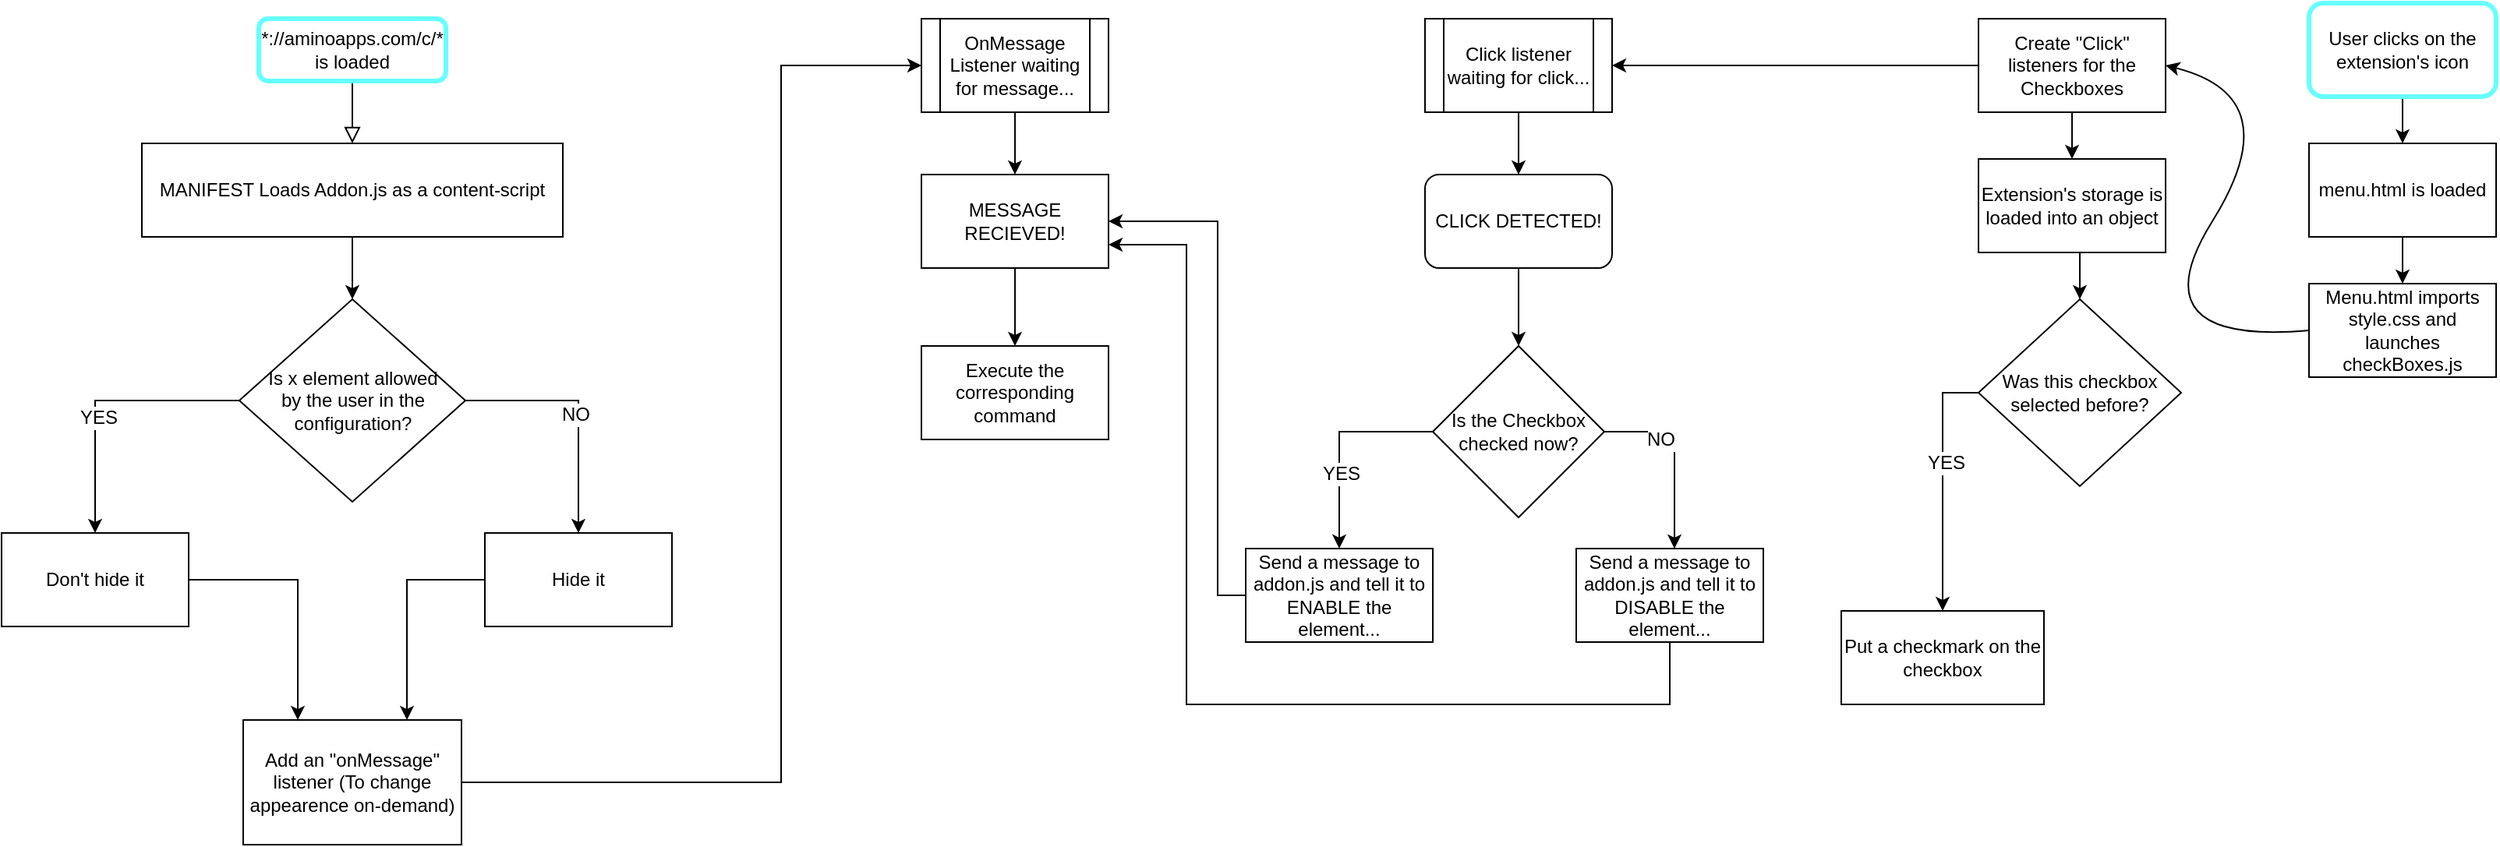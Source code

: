 <mxfile version="12.7.9" type="device"><diagram id="C5RBs43oDa-KdzZeNtuy" name="Page-1"><mxGraphModel dx="868" dy="1626" grid="1" gridSize="10" guides="1" tooltips="1" connect="1" arrows="1" fold="1" page="1" pageScale="1" pageWidth="827" pageHeight="1169" math="0" shadow="0"><root><mxCell id="WIyWlLk6GJQsqaUBKTNV-0"/><mxCell id="WIyWlLk6GJQsqaUBKTNV-1" parent="WIyWlLk6GJQsqaUBKTNV-0"/><mxCell id="WIyWlLk6GJQsqaUBKTNV-2" value="" style="rounded=0;html=1;jettySize=auto;orthogonalLoop=1;fontSize=11;endArrow=block;endFill=0;endSize=8;strokeWidth=1;shadow=0;labelBackgroundColor=none;edgeStyle=orthogonalEdgeStyle;" parent="WIyWlLk6GJQsqaUBKTNV-1" source="WIyWlLk6GJQsqaUBKTNV-3" edge="1"><mxGeometry relative="1" as="geometry"><mxPoint x="265" y="80" as="targetPoint"/></mxGeometry></mxCell><mxCell id="WIyWlLk6GJQsqaUBKTNV-3" value="&lt;div&gt;*://aminoapps.com/c/* is loaded&lt;/div&gt;" style="rounded=1;whiteSpace=wrap;html=1;fontSize=12;glass=0;strokeWidth=3;shadow=0;fillColor=none;strokeColor=#66FFFF;" parent="WIyWlLk6GJQsqaUBKTNV-1" vertex="1"><mxGeometry x="205" width="120" height="40" as="geometry"/></mxCell><mxCell id="mvNXcBOc5tV0BOWy9ebl-0" value="&lt;div&gt;MANIFEST Loads Addon.js as a content-script&lt;/div&gt;" style="rounded=0;whiteSpace=wrap;html=1;" vertex="1" parent="WIyWlLk6GJQsqaUBKTNV-1"><mxGeometry x="130" y="80" width="270" height="60" as="geometry"/></mxCell><mxCell id="mvNXcBOc5tV0BOWy9ebl-67" style="edgeStyle=orthogonalEdgeStyle;rounded=0;orthogonalLoop=1;jettySize=auto;html=1;exitX=1;exitY=0.5;exitDx=0;exitDy=0;entryX=0.5;entryY=0;entryDx=0;entryDy=0;" edge="1" parent="WIyWlLk6GJQsqaUBKTNV-1" source="mvNXcBOc5tV0BOWy9ebl-1" target="mvNXcBOc5tV0BOWy9ebl-7"><mxGeometry relative="1" as="geometry"/></mxCell><mxCell id="mvNXcBOc5tV0BOWy9ebl-68" value="&lt;div&gt;NO&lt;/div&gt;" style="text;html=1;align=center;verticalAlign=middle;resizable=0;points=[];labelBackgroundColor=#ffffff;" vertex="1" connectable="0" parent="mvNXcBOc5tV0BOWy9ebl-67"><mxGeometry x="-0.117" y="-9" relative="1" as="geometry"><mxPoint x="1" as="offset"/></mxGeometry></mxCell><mxCell id="mvNXcBOc5tV0BOWy9ebl-69" style="edgeStyle=orthogonalEdgeStyle;rounded=0;orthogonalLoop=1;jettySize=auto;html=1;exitX=0;exitY=0.5;exitDx=0;exitDy=0;entryX=0.5;entryY=0;entryDx=0;entryDy=0;" edge="1" parent="WIyWlLk6GJQsqaUBKTNV-1" source="mvNXcBOc5tV0BOWy9ebl-1" target="mvNXcBOc5tV0BOWy9ebl-5"><mxGeometry relative="1" as="geometry"/></mxCell><mxCell id="mvNXcBOc5tV0BOWy9ebl-70" value="YES" style="text;html=1;align=center;verticalAlign=middle;resizable=0;points=[];labelBackgroundColor=#ffffff;" vertex="1" connectable="0" parent="mvNXcBOc5tV0BOWy9ebl-69"><mxGeometry x="0.031" y="11" relative="1" as="geometry"><mxPoint x="1" as="offset"/></mxGeometry></mxCell><mxCell id="mvNXcBOc5tV0BOWy9ebl-1" value="&lt;div&gt;Is x element allowed&lt;/div&gt;&lt;div&gt; by the user in the configuration?&lt;/div&gt;" style="rhombus;whiteSpace=wrap;html=1;" vertex="1" parent="WIyWlLk6GJQsqaUBKTNV-1"><mxGeometry x="192.5" y="180" width="145" height="130" as="geometry"/></mxCell><mxCell id="mvNXcBOc5tV0BOWy9ebl-2" value="" style="endArrow=classic;html=1;entryX=0.5;entryY=0;entryDx=0;entryDy=0;exitX=0.5;exitY=1;exitDx=0;exitDy=0;" edge="1" parent="WIyWlLk6GJQsqaUBKTNV-1" source="mvNXcBOc5tV0BOWy9ebl-0" target="mvNXcBOc5tV0BOWy9ebl-1"><mxGeometry width="50" height="50" relative="1" as="geometry"><mxPoint x="230" y="190" as="sourcePoint"/><mxPoint x="280" y="140" as="targetPoint"/></mxGeometry></mxCell><mxCell id="mvNXcBOc5tV0BOWy9ebl-72" style="edgeStyle=orthogonalEdgeStyle;rounded=0;orthogonalLoop=1;jettySize=auto;html=1;exitX=1;exitY=0.5;exitDx=0;exitDy=0;entryX=0.25;entryY=0;entryDx=0;entryDy=0;" edge="1" parent="WIyWlLk6GJQsqaUBKTNV-1" source="mvNXcBOc5tV0BOWy9ebl-5" target="mvNXcBOc5tV0BOWy9ebl-10"><mxGeometry relative="1" as="geometry"><mxPoint x="260" y="450" as="targetPoint"/></mxGeometry></mxCell><mxCell id="mvNXcBOc5tV0BOWy9ebl-5" value="&lt;div&gt;Don't hide it&lt;/div&gt;" style="rounded=0;whiteSpace=wrap;html=1;" vertex="1" parent="WIyWlLk6GJQsqaUBKTNV-1"><mxGeometry x="40" y="330" width="120" height="60" as="geometry"/></mxCell><mxCell id="mvNXcBOc5tV0BOWy9ebl-71" style="edgeStyle=orthogonalEdgeStyle;rounded=0;orthogonalLoop=1;jettySize=auto;html=1;exitX=0;exitY=0.5;exitDx=0;exitDy=0;entryX=0.75;entryY=0;entryDx=0;entryDy=0;" edge="1" parent="WIyWlLk6GJQsqaUBKTNV-1" source="mvNXcBOc5tV0BOWy9ebl-7" target="mvNXcBOc5tV0BOWy9ebl-10"><mxGeometry relative="1" as="geometry"/></mxCell><mxCell id="mvNXcBOc5tV0BOWy9ebl-7" value="&lt;div&gt;Hide it&lt;/div&gt;" style="rounded=0;whiteSpace=wrap;html=1;" vertex="1" parent="WIyWlLk6GJQsqaUBKTNV-1"><mxGeometry x="350" y="330" width="120" height="60" as="geometry"/></mxCell><mxCell id="mvNXcBOc5tV0BOWy9ebl-73" style="edgeStyle=orthogonalEdgeStyle;rounded=0;orthogonalLoop=1;jettySize=auto;html=1;exitX=1;exitY=0.5;exitDx=0;exitDy=0;entryX=0;entryY=0.5;entryDx=0;entryDy=0;" edge="1" parent="WIyWlLk6GJQsqaUBKTNV-1" source="mvNXcBOc5tV0BOWy9ebl-10" target="mvNXcBOc5tV0BOWy9ebl-42"><mxGeometry relative="1" as="geometry"><Array as="points"><mxPoint x="540" y="490"/><mxPoint x="540" y="30"/></Array></mxGeometry></mxCell><mxCell id="mvNXcBOc5tV0BOWy9ebl-10" value="&lt;div&gt;Add an &quot;onMessage&quot; listener (To change appearence on-demand)&lt;br&gt;&lt;/div&gt;" style="rounded=0;whiteSpace=wrap;html=1;" vertex="1" parent="WIyWlLk6GJQsqaUBKTNV-1"><mxGeometry x="195" y="450" width="140" height="80" as="geometry"/></mxCell><mxCell id="mvNXcBOc5tV0BOWy9ebl-20" style="edgeStyle=orthogonalEdgeStyle;rounded=0;orthogonalLoop=1;jettySize=auto;html=1;exitX=0.5;exitY=1;exitDx=0;exitDy=0;" edge="1" parent="WIyWlLk6GJQsqaUBKTNV-1" source="mvNXcBOc5tV0BOWy9ebl-19" target="mvNXcBOc5tV0BOWy9ebl-21"><mxGeometry relative="1" as="geometry"><mxPoint x="1580" y="90" as="targetPoint"/></mxGeometry></mxCell><mxCell id="mvNXcBOc5tV0BOWy9ebl-19" value="&lt;div&gt;User clicks on the extension's icon&lt;/div&gt;" style="rounded=1;whiteSpace=wrap;html=1;strokeColor=#66FFFF;strokeWidth=3;" vertex="1" parent="WIyWlLk6GJQsqaUBKTNV-1"><mxGeometry x="1520" y="-10" width="120" height="60" as="geometry"/></mxCell><mxCell id="mvNXcBOc5tV0BOWy9ebl-22" style="edgeStyle=orthogonalEdgeStyle;rounded=0;orthogonalLoop=1;jettySize=auto;html=1;exitX=0.5;exitY=1;exitDx=0;exitDy=0;" edge="1" parent="WIyWlLk6GJQsqaUBKTNV-1" source="mvNXcBOc5tV0BOWy9ebl-21" target="mvNXcBOc5tV0BOWy9ebl-23"><mxGeometry relative="1" as="geometry"><mxPoint x="1580" y="160" as="targetPoint"/></mxGeometry></mxCell><mxCell id="mvNXcBOc5tV0BOWy9ebl-21" value="menu.html is loaded" style="rounded=0;whiteSpace=wrap;html=1;" vertex="1" parent="WIyWlLk6GJQsqaUBKTNV-1"><mxGeometry x="1520" y="80" width="120" height="60" as="geometry"/></mxCell><mxCell id="mvNXcBOc5tV0BOWy9ebl-23" value="&lt;div&gt;Menu.html imports style.css and launches checkBoxes.js&lt;/div&gt;" style="rounded=0;whiteSpace=wrap;html=1;" vertex="1" parent="WIyWlLk6GJQsqaUBKTNV-1"><mxGeometry x="1520" y="170" width="120" height="60" as="geometry"/></mxCell><mxCell id="mvNXcBOc5tV0BOWy9ebl-24" value="" style="curved=1;endArrow=classic;html=1;exitX=0;exitY=0.5;exitDx=0;exitDy=0;" edge="1" parent="WIyWlLk6GJQsqaUBKTNV-1" source="mvNXcBOc5tV0BOWy9ebl-23"><mxGeometry width="50" height="50" relative="1" as="geometry"><mxPoint x="1558" y="210" as="sourcePoint"/><mxPoint x="1428" y="30" as="targetPoint"/><Array as="points"><mxPoint x="1408" y="210"/><mxPoint x="1508" y="50"/></Array></mxGeometry></mxCell><mxCell id="mvNXcBOc5tV0BOWy9ebl-26" style="edgeStyle=orthogonalEdgeStyle;rounded=0;orthogonalLoop=1;jettySize=auto;html=1;exitX=0.5;exitY=1;exitDx=0;exitDy=0;" edge="1" parent="WIyWlLk6GJQsqaUBKTNV-1" source="mvNXcBOc5tV0BOWy9ebl-25" target="mvNXcBOc5tV0BOWy9ebl-27"><mxGeometry relative="1" as="geometry"><mxPoint x="1368" y="90" as="targetPoint"/></mxGeometry></mxCell><mxCell id="mvNXcBOc5tV0BOWy9ebl-38" style="edgeStyle=orthogonalEdgeStyle;rounded=0;orthogonalLoop=1;jettySize=auto;html=1;exitX=0;exitY=0.5;exitDx=0;exitDy=0;" edge="1" parent="WIyWlLk6GJQsqaUBKTNV-1" source="mvNXcBOc5tV0BOWy9ebl-25"><mxGeometry relative="1" as="geometry"><mxPoint x="1073" y="30" as="targetPoint"/></mxGeometry></mxCell><mxCell id="mvNXcBOc5tV0BOWy9ebl-25" value="&lt;div&gt;Create &quot;Click&quot; listeners for the Checkboxes&lt;/div&gt;" style="rounded=0;whiteSpace=wrap;html=1;" vertex="1" parent="WIyWlLk6GJQsqaUBKTNV-1"><mxGeometry x="1308" width="120" height="60" as="geometry"/></mxCell><mxCell id="mvNXcBOc5tV0BOWy9ebl-28" style="edgeStyle=orthogonalEdgeStyle;rounded=0;orthogonalLoop=1;jettySize=auto;html=1;exitX=0.5;exitY=1;exitDx=0;exitDy=0;entryX=0.5;entryY=0;entryDx=0;entryDy=0;" edge="1" parent="WIyWlLk6GJQsqaUBKTNV-1" source="mvNXcBOc5tV0BOWy9ebl-27" target="mvNXcBOc5tV0BOWy9ebl-30"><mxGeometry relative="1" as="geometry"><mxPoint x="1390" y="170" as="targetPoint"/></mxGeometry></mxCell><mxCell id="mvNXcBOc5tV0BOWy9ebl-27" value="Extension's storage is loaded into an object" style="rounded=0;whiteSpace=wrap;html=1;" vertex="1" parent="WIyWlLk6GJQsqaUBKTNV-1"><mxGeometry x="1308" y="90" width="120" height="60" as="geometry"/></mxCell><mxCell id="mvNXcBOc5tV0BOWy9ebl-31" style="edgeStyle=orthogonalEdgeStyle;rounded=0;orthogonalLoop=1;jettySize=auto;html=1;exitX=0;exitY=0.5;exitDx=0;exitDy=0;entryX=0.5;entryY=0;entryDx=0;entryDy=0;" edge="1" parent="WIyWlLk6GJQsqaUBKTNV-1" source="mvNXcBOc5tV0BOWy9ebl-30" target="mvNXcBOc5tV0BOWy9ebl-32"><mxGeometry relative="1" as="geometry"><mxPoint x="1300" y="350" as="targetPoint"/></mxGeometry></mxCell><mxCell id="mvNXcBOc5tV0BOWy9ebl-33" value="&lt;div&gt;YES&lt;/div&gt;" style="text;html=1;align=center;verticalAlign=middle;resizable=0;points=[];labelBackgroundColor=#ffffff;" vertex="1" connectable="0" parent="mvNXcBOc5tV0BOWy9ebl-31"><mxGeometry x="-0.164" y="2" relative="1" as="geometry"><mxPoint as="offset"/></mxGeometry></mxCell><mxCell id="mvNXcBOc5tV0BOWy9ebl-30" value="Was this checkbox selected before?" style="rhombus;whiteSpace=wrap;html=1;" vertex="1" parent="WIyWlLk6GJQsqaUBKTNV-1"><mxGeometry x="1308" y="180" width="130" height="120" as="geometry"/></mxCell><mxCell id="mvNXcBOc5tV0BOWy9ebl-32" value="&lt;div&gt;Put a checkmark on the checkbox&lt;/div&gt;" style="rounded=0;whiteSpace=wrap;html=1;" vertex="1" parent="WIyWlLk6GJQsqaUBKTNV-1"><mxGeometry x="1220" y="380" width="130" height="60" as="geometry"/></mxCell><mxCell id="mvNXcBOc5tV0BOWy9ebl-43" style="edgeStyle=orthogonalEdgeStyle;rounded=0;orthogonalLoop=1;jettySize=auto;html=1;exitX=0.5;exitY=1;exitDx=0;exitDy=0;" edge="1" parent="WIyWlLk6GJQsqaUBKTNV-1" source="mvNXcBOc5tV0BOWy9ebl-41"><mxGeometry relative="1" as="geometry"><mxPoint x="1013" y="100" as="targetPoint"/></mxGeometry></mxCell><mxCell id="mvNXcBOc5tV0BOWy9ebl-41" value="&lt;div&gt;Click listener waiting for click...&lt;/div&gt;" style="shape=process;whiteSpace=wrap;html=1;backgroundOutline=1;" vertex="1" parent="WIyWlLk6GJQsqaUBKTNV-1"><mxGeometry x="953" width="120" height="60" as="geometry"/></mxCell><mxCell id="mvNXcBOc5tV0BOWy9ebl-58" style="edgeStyle=orthogonalEdgeStyle;rounded=0;orthogonalLoop=1;jettySize=auto;html=1;exitX=0.5;exitY=1;exitDx=0;exitDy=0;entryX=0.5;entryY=0;entryDx=0;entryDy=0;" edge="1" parent="WIyWlLk6GJQsqaUBKTNV-1" source="mvNXcBOc5tV0BOWy9ebl-42" target="mvNXcBOc5tV0BOWy9ebl-57"><mxGeometry relative="1" as="geometry"/></mxCell><mxCell id="mvNXcBOc5tV0BOWy9ebl-42" value="&lt;div&gt;OnMessage Listener waiting for message...&lt;/div&gt;" style="shape=process;whiteSpace=wrap;html=1;backgroundOutline=1;" vertex="1" parent="WIyWlLk6GJQsqaUBKTNV-1"><mxGeometry x="630" width="120" height="60" as="geometry"/></mxCell><mxCell id="mvNXcBOc5tV0BOWy9ebl-46" style="edgeStyle=orthogonalEdgeStyle;rounded=0;orthogonalLoop=1;jettySize=auto;html=1;exitX=0.5;exitY=1;exitDx=0;exitDy=0;" edge="1" parent="WIyWlLk6GJQsqaUBKTNV-1" source="mvNXcBOc5tV0BOWy9ebl-45"><mxGeometry relative="1" as="geometry"><mxPoint x="1013" y="210" as="targetPoint"/></mxGeometry></mxCell><mxCell id="mvNXcBOc5tV0BOWy9ebl-45" value="CLICK DETECTED!" style="rounded=1;whiteSpace=wrap;html=1;" vertex="1" parent="WIyWlLk6GJQsqaUBKTNV-1"><mxGeometry x="953" y="100" width="120" height="60" as="geometry"/></mxCell><mxCell id="mvNXcBOc5tV0BOWy9ebl-48" style="edgeStyle=orthogonalEdgeStyle;rounded=0;orthogonalLoop=1;jettySize=auto;html=1;exitX=0;exitY=0.5;exitDx=0;exitDy=0;" edge="1" parent="WIyWlLk6GJQsqaUBKTNV-1" source="mvNXcBOc5tV0BOWy9ebl-47" target="mvNXcBOc5tV0BOWy9ebl-49"><mxGeometry relative="1" as="geometry"><mxPoint x="800" y="265" as="targetPoint"/></mxGeometry></mxCell><mxCell id="mvNXcBOc5tV0BOWy9ebl-50" value="&lt;div&gt;YES&lt;/div&gt;" style="text;html=1;align=center;verticalAlign=middle;resizable=0;points=[];labelBackgroundColor=#ffffff;" vertex="1" connectable="0" parent="mvNXcBOc5tV0BOWy9ebl-48"><mxGeometry x="-0.126" y="27" relative="1" as="geometry"><mxPoint as="offset"/></mxGeometry></mxCell><mxCell id="mvNXcBOc5tV0BOWy9ebl-51" style="edgeStyle=orthogonalEdgeStyle;rounded=0;orthogonalLoop=1;jettySize=auto;html=1;exitX=1;exitY=0.5;exitDx=0;exitDy=0;" edge="1" parent="WIyWlLk6GJQsqaUBKTNV-1" source="mvNXcBOc5tV0BOWy9ebl-47" target="mvNXcBOc5tV0BOWy9ebl-52"><mxGeometry relative="1" as="geometry"><mxPoint x="1113" y="265" as="targetPoint"/><Array as="points"><mxPoint x="1113" y="265"/></Array></mxGeometry></mxCell><mxCell id="mvNXcBOc5tV0BOWy9ebl-55" value="NO" style="text;html=1;align=center;verticalAlign=middle;resizable=0;points=[];labelBackgroundColor=#ffffff;" vertex="1" connectable="0" parent="mvNXcBOc5tV0BOWy9ebl-51"><mxGeometry x="-0.4" y="-5" relative="1" as="geometry"><mxPoint as="offset"/></mxGeometry></mxCell><mxCell id="mvNXcBOc5tV0BOWy9ebl-47" value="Is the Checkbox checked now?" style="rhombus;whiteSpace=wrap;html=1;" vertex="1" parent="WIyWlLk6GJQsqaUBKTNV-1"><mxGeometry x="958" y="210" width="110" height="110" as="geometry"/></mxCell><mxCell id="mvNXcBOc5tV0BOWy9ebl-59" style="edgeStyle=orthogonalEdgeStyle;rounded=0;orthogonalLoop=1;jettySize=auto;html=1;exitX=0;exitY=0.5;exitDx=0;exitDy=0;entryX=1;entryY=0.5;entryDx=0;entryDy=0;" edge="1" parent="WIyWlLk6GJQsqaUBKTNV-1" source="mvNXcBOc5tV0BOWy9ebl-49" target="mvNXcBOc5tV0BOWy9ebl-57"><mxGeometry relative="1" as="geometry"><Array as="points"><mxPoint x="820" y="370"/><mxPoint x="820" y="130"/></Array></mxGeometry></mxCell><mxCell id="mvNXcBOc5tV0BOWy9ebl-49" value="Send a message to addon.js and tell it to ENABLE the element..." style="rounded=0;whiteSpace=wrap;html=1;" vertex="1" parent="WIyWlLk6GJQsqaUBKTNV-1"><mxGeometry x="838" y="340" width="120" height="60" as="geometry"/></mxCell><mxCell id="mvNXcBOc5tV0BOWy9ebl-60" style="edgeStyle=orthogonalEdgeStyle;rounded=0;orthogonalLoop=1;jettySize=auto;html=1;exitX=0.5;exitY=1;exitDx=0;exitDy=0;entryX=1;entryY=0.75;entryDx=0;entryDy=0;" edge="1" parent="WIyWlLk6GJQsqaUBKTNV-1" source="mvNXcBOc5tV0BOWy9ebl-52" target="mvNXcBOc5tV0BOWy9ebl-57"><mxGeometry relative="1" as="geometry"><Array as="points"><mxPoint x="1110" y="440"/><mxPoint x="800" y="440"/><mxPoint x="800" y="145"/></Array></mxGeometry></mxCell><mxCell id="mvNXcBOc5tV0BOWy9ebl-52" value="&lt;div&gt;Send a message to addon.js and tell it to DISABLE the element...&lt;/div&gt;" style="rounded=0;whiteSpace=wrap;html=1;" vertex="1" parent="WIyWlLk6GJQsqaUBKTNV-1"><mxGeometry x="1050" y="340" width="120" height="60" as="geometry"/></mxCell><mxCell id="mvNXcBOc5tV0BOWy9ebl-63" style="edgeStyle=orthogonalEdgeStyle;rounded=0;orthogonalLoop=1;jettySize=auto;html=1;exitX=0.5;exitY=1;exitDx=0;exitDy=0;entryX=0.5;entryY=0;entryDx=0;entryDy=0;" edge="1" parent="WIyWlLk6GJQsqaUBKTNV-1" source="mvNXcBOc5tV0BOWy9ebl-57" target="mvNXcBOc5tV0BOWy9ebl-62"><mxGeometry relative="1" as="geometry"/></mxCell><mxCell id="mvNXcBOc5tV0BOWy9ebl-57" value="MESSAGE RECIEVED!" style="rounded=0;whiteSpace=wrap;html=1;" vertex="1" parent="WIyWlLk6GJQsqaUBKTNV-1"><mxGeometry x="630" y="100" width="120" height="60" as="geometry"/></mxCell><mxCell id="mvNXcBOc5tV0BOWy9ebl-62" value="Execute the corresponding command" style="rounded=0;whiteSpace=wrap;html=1;" vertex="1" parent="WIyWlLk6GJQsqaUBKTNV-1"><mxGeometry x="630" y="210" width="120" height="60" as="geometry"/></mxCell></root></mxGraphModel></diagram></mxfile>